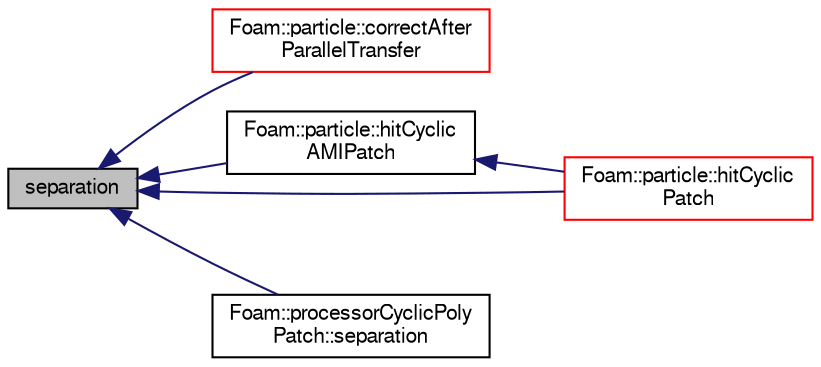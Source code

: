 digraph "separation"
{
  bgcolor="transparent";
  edge [fontname="FreeSans",fontsize="10",labelfontname="FreeSans",labelfontsize="10"];
  node [fontname="FreeSans",fontsize="10",shape=record];
  rankdir="LR";
  Node506 [label="separation",height=0.2,width=0.4,color="black", fillcolor="grey75", style="filled", fontcolor="black"];
  Node506 -> Node507 [dir="back",color="midnightblue",fontsize="10",style="solid",fontname="FreeSans"];
  Node507 [label="Foam::particle::correctAfter\lParallelTransfer",height=0.2,width=0.4,color="red",URL="$a23586.html#abf3eaa39fbf239fede9c5c4af58c851d",tooltip="Convert processor patch addressing to the global equivalents. "];
  Node506 -> Node510 [dir="back",color="midnightblue",fontsize="10",style="solid",fontname="FreeSans"];
  Node510 [label="Foam::particle::hitCyclic\lAMIPatch",height=0.2,width=0.4,color="black",URL="$a23586.html#abaea6c8eb54b7d822b150b9aef01f181",tooltip="Overridable function to handle the particle hitting a cyclicAMIPatch. "];
  Node510 -> Node511 [dir="back",color="midnightblue",fontsize="10",style="solid",fontname="FreeSans"];
  Node511 [label="Foam::particle::hitCyclic\lPatch",height=0.2,width=0.4,color="red",URL="$a23586.html#a18d4a8f6e9443b58d4ba678034d03d19",tooltip="Overridable function to handle the particle hitting a cyclicPatch. "];
  Node506 -> Node511 [dir="back",color="midnightblue",fontsize="10",style="solid",fontname="FreeSans"];
  Node506 -> Node517 [dir="back",color="midnightblue",fontsize="10",style="solid",fontname="FreeSans"];
  Node517 [label="Foam::processorCyclicPoly\lPatch::separation",height=0.2,width=0.4,color="black",URL="$a27458.html#aa19aef17b000bba8d3a1b010b34af485",tooltip="If the planes are separated the separation vector. "];
}
